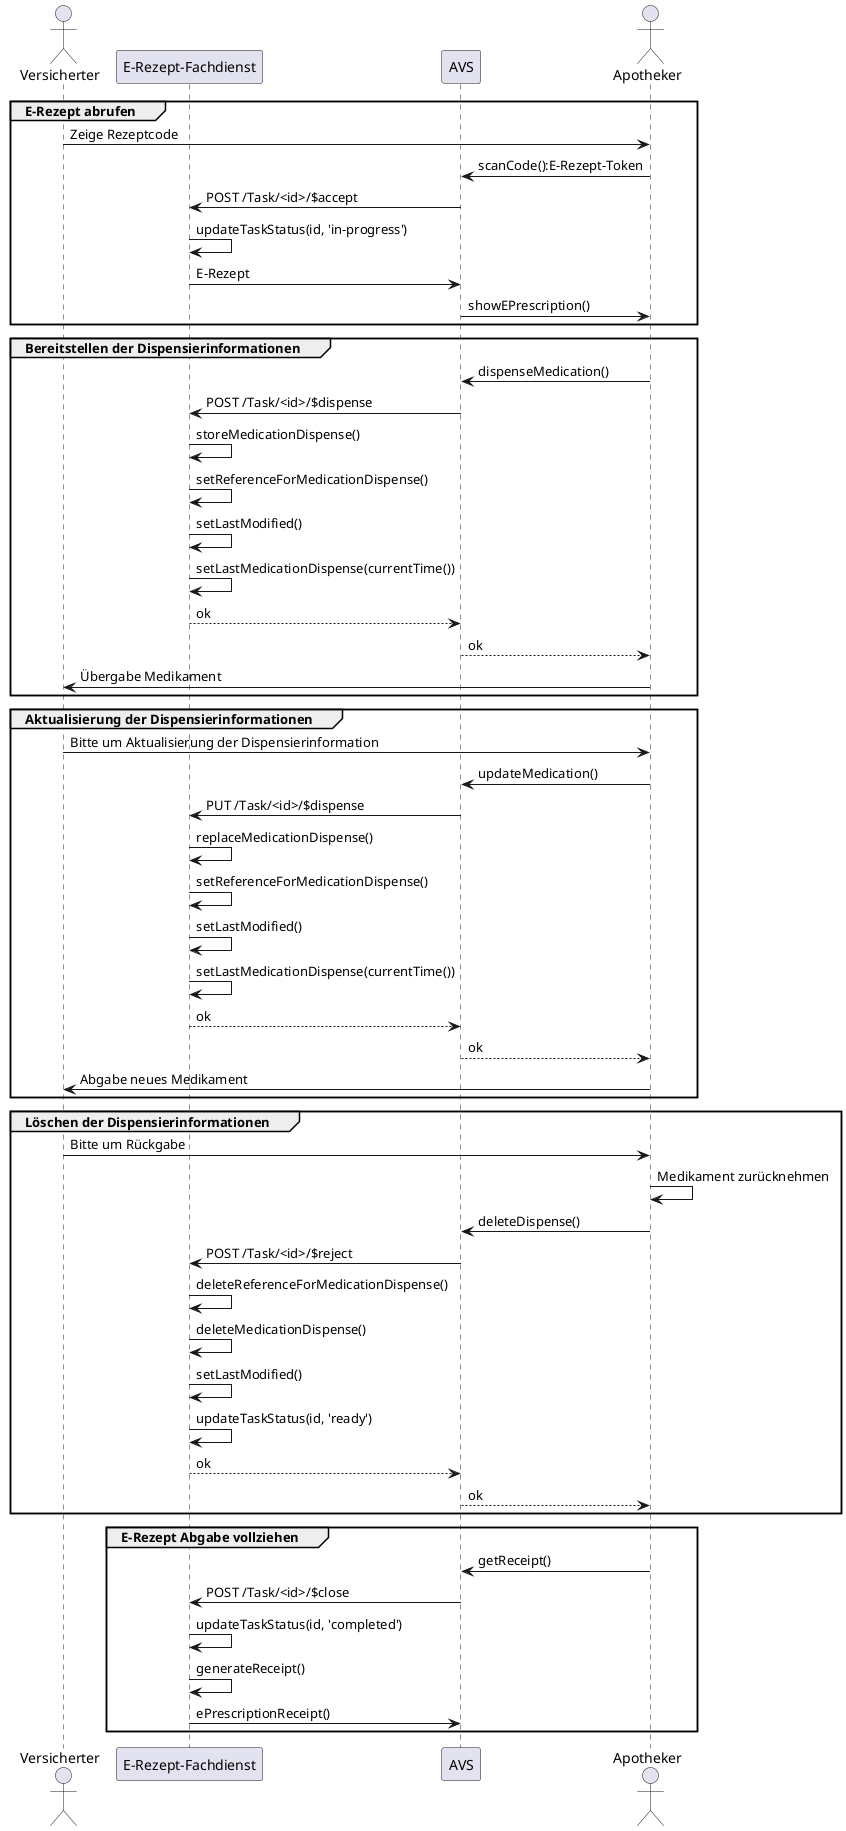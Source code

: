 @startuml Aktualisierte Abgabeinformationen

actor Versicherter
participant "E-Rezept-Fachdienst" as FD
participant AVS
actor Apotheker

group E-Rezept abrufen
Versicherter -> Apotheker: Zeige Rezeptcode
Apotheker -> AVS: scanCode():E-Rezept-Token
AVS -> FD: POST /Task/<id>/$accept
FD -> FD: updateTaskStatus(id, 'in-progress')
FD -> AVS: E-Rezept
AVS -> Apotheker: showEPrescription()
end

group Bereitstellen der Dispensierinformationen
Apotheker -> AVS: dispenseMedication()
AVS -> FD: POST /Task/<id>/$dispense
FD -> FD: storeMedicationDispense()
FD -> FD: setReferenceForMedicationDispense()
FD -> FD: setLastModified()
FD -> FD: setLastMedicationDispense(currentTime())
FD --> AVS: ok
AVS --> Apotheker: ok
Apotheker -> Versicherter: Übergabe Medikament
end

group Aktualisierung der Dispensierinformationen
Versicherter -> Apotheker: Bitte um Aktualisierung der Dispensierinformation
Apotheker -> AVS: updateMedication()
AVS -> FD: PUT /Task/<id>/$dispense
FD -> FD: replaceMedicationDispense()
FD -> FD: setReferenceForMedicationDispense()
FD -> FD: setLastModified()
FD -> FD: setLastMedicationDispense(currentTime())
FD --> AVS: ok
AVS --> Apotheker: ok
Apotheker -> Versicherter: Abgabe neues Medikament
end

group Löschen der Dispensierinformationen
Versicherter -> Apotheker: Bitte um Rückgabe
Apotheker -> Apotheker: Medikament zurücknehmen
Apotheker -> AVS: deleteDispense()
AVS -> FD: POST /Task/<id>/$reject
FD -> FD: deleteReferenceForMedicationDispense()
FD -> FD: deleteMedicationDispense()
FD -> FD: setLastModified()
FD -> FD: updateTaskStatus(id, 'ready')
FD --> AVS: ok
AVS --> Apotheker: ok
end

group E-Rezept Abgabe vollziehen 
Apotheker -> AVS: getReceipt()
AVS -> FD: POST /Task/<id>/$close
FD -> FD: updateTaskStatus(id, 'completed')
FD -> FD: generateReceipt()
FD -> AVS: ePrescriptionReceipt()
end


@enduml